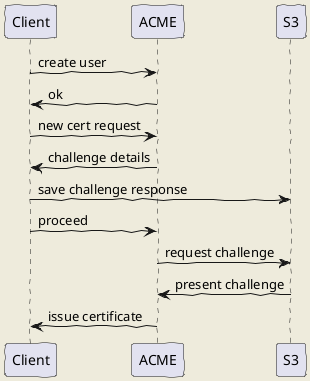 @startuml certificate-creation
    skinparam backgroundColor #EEEBDC
    skinparam handwritten true
    Client -> ACME : create user
    ACME -> Client : ok
    Client -> ACME : new cert request
    ACME -> Client : challenge details
    Client -> S3 : save challenge response
    Client -> ACME : proceed
    ACME -> S3 : request challenge
    S3 -> ACME : present challenge
    ACME -> Client : issue certificate
@enduml
